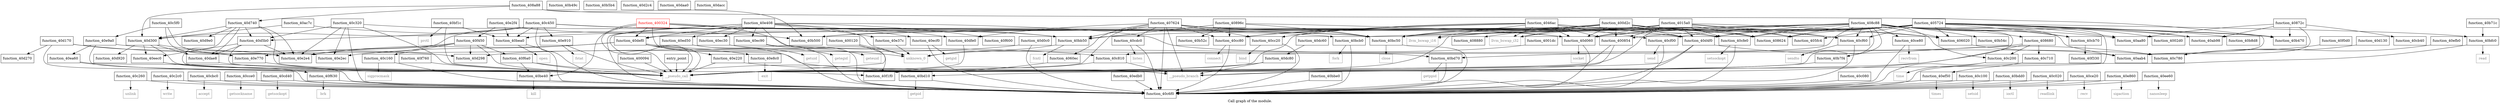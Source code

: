 digraph "Call graph of the module." {
  label="Call graph of the module.";
  node [shape=record];

  Node_function_40b500 [label="{function_40b500}"];
  Node_function_40c260 [label="{function_40c260}"];
  Node_function_40c2c0 [label="{function_40c2c0}"];
  Node_function_40c320 [label="{function_40c320}"];
  Node_function_40c450 [label="{function_40c450}"];
  Node_function_40c5f0 [label="{function_40c5f0}"];
  Node_function_40c6f0 [label="{function_40c6f0}"];
  Node_function_4060ec [label="{function_4060ec}"];
  Node_function_407624 [label="{function_407624}"];
  Node_function_408680 [label="{function_408680}"];
  Node_function_40bd70 [label="{function_40bd70}"];
  Node_function_40872c [label="{function_40872c}"];
  Node_function_408880 [label="{function_408880}"];
  Node_function_40896c [label="{function_40896c}"];
  Node_function_40ab98 [label="{function_40ab98}"];
  Node_function_40b8d8 [label="{function_40b8d8}"];
  Node_function_40b52c [label="{function_40b52c}"];
  Node_function_40ac7c [label="{function_40ac7c}"];
  Node_function_408c88 [label="{function_408c88}"];
  Node_function_40b54c [label="{function_40b54c}"];
  Node_function_40bb50 [label="{function_40bb50}"];
  Node_function_40b470 [label="{function_40b470}"];
  Node_function_40bcb0 [label="{function_40bcb0}"];
  Node_function_40aa80 [label="{function_40aa80}"];
  Node_function_40b49c [label="{function_40b49c}"];
  Node_function_40bbe0 [label="{function_40bbe0}"];
  Node_function_40b71c [label="{function_40b71c}"];
  Node_function_40c710 [label="{function_40c710}"];
  Node_function_40c780 [label="{function_40c780}"];
  Node_function_40c810 [label="{function_40c810}"];
  Node_function_40cb40 [label="{function_40cb40}"];
  Node_function_40cb70 [label="{function_40cb70}"];
  Node_function_40cbc0 [label="{function_40cbc0}"];
  Node_function_40cc20 [label="{function_40cc20}"];
  Node_function_40cc80 [label="{function_40cc80}"];
  Node_function_40cce0 [label="{function_40cce0}"];
  Node_function_40cd40 [label="{function_40cd40}"];
  Node_function_40cdc0 [label="{function_40cdc0}"];
  Node_function_406020 [label="{function_406020}"];
  Node_function_408a88 [label="{function_408a88}"];
  Node_function_40bc50 [label="{function_40bc50}"];
  Node_function_40bd10 [label="{function_40bd10}"];
  Node_function_40aab4 [label="{function_40aab4}"];
  Node_function_40b5b4 [label="{function_40b5b4}"];
  Node_function_40c080 [label="{function_40c080}"];
  Node_function_40c100 [label="{function_40c100}"];
  Node_function_40c160 [label="{function_40c160}"];
  Node_function_40c200 [label="{function_40c200}"];
  Node_function_40bdd0 [label="{function_40bdd0}"];
  Node_function_40be40 [label="{function_40be40}"];
  Node_function_40bea0 [label="{function_40bea0}"];
  Node_function_40bf1c [label="{function_40bf1c}"];
  Node_function_40bfc0 [label="{function_40bfc0}"];
  Node_function_40c020 [label="{function_40c020}"];
  Node_recvfrom [color="gray50", fontcolor="gray50", label="{recvfrom}"];
  Node_send [color="gray50", fontcolor="gray50", label="{send}"];
  Node_sendto [color="gray50", fontcolor="gray50", label="{sendto}"];
  Node_setsockopt [color="gray50", fontcolor="gray50", label="{setsockopt}"];
  Node_socket [color="gray50", fontcolor="gray50", label="{socket}"];
  Node_sigaction [color="gray50", fontcolor="gray50", label="{sigaction}"];
  Node_exit [color="gray50", fontcolor="gray50", label="{exit}"];
  Node_fstat [color="gray50", fontcolor="gray50", label="{fstat}"];
  Node_getegid [color="gray50", fontcolor="gray50", label="{getegid}"];
  Node_geteuid [color="gray50", fontcolor="gray50", label="{geteuid}"];
  Node_getgid [color="gray50", fontcolor="gray50", label="{getgid}"];
  Node_getuid [color="gray50", fontcolor="gray50", label="{getuid}"];
  Node_nanosleep [color="gray50", fontcolor="gray50", label="{nanosleep}"];
  Node_times [color="gray50", fontcolor="gray50", label="{times}"];
  Node_brk [color="gray50", fontcolor="gray50", label="{brk}"];
  Node_llvm_bswap_i32 [color="gray50", fontcolor="gray50", label="{llvm_bswap_i32}"];
  Node_llvm_bswap_i16 [color="gray50", fontcolor="gray50", label="{llvm_bswap_i16}"];
  Node_function_40ce20 [label="{function_40ce20}"];
  Node_function_40ce80 [label="{function_40ce80}"];
  Node_function_40cf00 [label="{function_40cf00}"];
  Node_function_40cf60 [label="{function_40cf60}"];
  Node_function_40cfe0 [label="{function_40cfe0}"];
  Node_function_40d060 [label="{function_40d060}"];
  Node_function_40d0c0 [label="{function_40d0c0}"];
  Node_function_40d130 [label="{function_40d130}"];
  Node_function_40d170 [label="{function_40d170}"];
  Node_function_40d270 [label="{function_40d270}"];
  Node_function_40d298 [label="{function_40d298}"];
  Node_function_40d2c4 [label="{function_40d2c4}"];
  Node_function_40d300 [label="{function_40d300}"];
  Node_function_40d4f0 [label="{function_40d4f0}"];
  Node_function_40d5b0 [label="{function_40d5b0}"];
  Node_function_40d740 [label="{function_40d740}"];
  Node_function_40d920 [label="{function_40d920}"];
  Node_function_40d9e0 [label="{function_40d9e0}"];
  Node_function_40daa0 [label="{function_40daa0}"];
  Node_function_40dacc [label="{function_40dacc}"];
  Node_function_40dae8 [label="{function_40dae8}"];
  Node_function_40dc60 [label="{function_40dc60}"];
  Node_function_40dc80 [label="{function_40dc80}"];
  Node_function_40def0 [label="{function_40def0}"];
  Node_function_40dfe0 [label="{function_40dfe0}"];
  Node_function_40e220 [label="{function_40e220}"];
  Node_function_40e2e4 [label="{function_40e2e4}"];
  Node_function_40e2ec [label="{function_40e2ec}"];
  Node_function_40e2f4 [label="{function_40e2f4}"];
  Node_function_40e37c [label="{function_40e37c}"];
  Node_function_40e408 [label="{function_40e408}"];
  Node_function_40e770 [label="{function_40e770}"];
  Node_function_40e860 [label="{function_40e860}"];
  Node_function_40e8c0 [label="{function_40e8c0}"];
  Node_function_40e910 [label="{function_40e910}"];
  Node_function_40e9a0 [label="{function_40e9a0}"];
  Node_function_40ea60 [label="{function_40ea60}"];
  Node_function_40ec30 [label="{function_40ec30}"];
  Node_function_40ec90 [label="{function_40ec90}"];
  Node_function_40ecf0 [label="{function_40ecf0}"];
  Node_function_40ed50 [label="{function_40ed50}"];
  Node_function_40edb0 [label="{function_40edb0}"];
  Node_function_40ee60 [label="{function_40ee60}"];
  Node_function_40eec0 [label="{function_40eec0}"];
  Node_function_40ef50 [label="{function_40ef50}"];
  Node_function_40efb0 [label="{function_40efb0}"];
  Node_function_40f0d0 [label="{function_40f0d0}"];
  Node_function_40f1f0 [label="{function_40f1f0}"];
  Node_function_40f330 [label="{function_40f330}"];
  Node_function_40f450 [label="{function_40f450}"];
  Node_function_40f600 [label="{function_40f600}"];
  Node_function_40f630 [label="{function_40f630}"];
  Node_function_40f6a0 [label="{function_40f6a0}"];
  Node_function_40f760 [label="{function_40f760}"];
  Node_unknown_0 [color="gray50", fontcolor="gray50", label="{unknown_0}"];
  Node_getppid [color="gray50", fontcolor="gray50", label="{getppid}"];
  Node_fcntl [color="gray50", fontcolor="gray50", label="{fcntl}"];
  Node_close [color="gray50", fontcolor="gray50", label="{close}"];
  Node_fork [color="gray50", fontcolor="gray50", label="{fork}"];
  Node_getpid [color="gray50", fontcolor="gray50", label="{getpid}"];
  Node_ioctl [color="gray50", fontcolor="gray50", label="{ioctl}"];
  Node_kill [color="gray50", fontcolor="gray50", label="{kill}"];
  Node_open [color="gray50", fontcolor="gray50", label="{open}"];
  Node_prctl [color="gray50", fontcolor="gray50", label="{prctl}"];
  Node_read [color="gray50", fontcolor="gray50", label="{read}"];
  Node_readlink [color="gray50", fontcolor="gray50", label="{readlink}"];
  Node_setsid [color="gray50", fontcolor="gray50", label="{setsid}"];
  Node_sigprocmask [color="gray50", fontcolor="gray50", label="{sigprocmask}"];
  Node_time [color="gray50", fontcolor="gray50", label="{time}"];
  Node_unlink [color="gray50", fontcolor="gray50", label="{unlink}"];
  Node_write [color="gray50", fontcolor="gray50", label="{write}"];
  Node_accept [color="gray50", fontcolor="gray50", label="{accept}"];
  Node_bind [color="gray50", fontcolor="gray50", label="{bind}"];
  Node_connect [color="gray50", fontcolor="gray50", label="{connect}"];
  Node_getsockname [color="gray50", fontcolor="gray50", label="{getsockname}"];
  Node_getsockopt [color="gray50", fontcolor="gray50", label="{getsockopt}"];
  Node_listen [color="gray50", fontcolor="gray50", label="{listen}"];
  Node_recv [color="gray50", fontcolor="gray50", label="{recv}"];
  Node_function_40b7f4 [label="{function_40b7f4}"];
  Node___pseudo_call [color="gray50", fontcolor="gray50", label="{__pseudo_call}"];
  Node___pseudo_branch [color="gray50", fontcolor="gray50", label="{__pseudo_branch}"];
  Node_function_400094 [label="{function_400094}"];
  Node_function_400120 [label="{function_400120}"];
  Node_function_4001dc [label="{function_4001dc}"];
  Node_entry_point [label="{entry_point}"];
  Node_function_4002d0 [label="{function_4002d0}"];
  Node_function_400324 [color="red", fontcolor="red", label="{function_400324}"];
  Node_function_400854 [label="{function_400854}"];
  Node_function_408624 [label="{function_408624}"];
  Node_function_400d2c [label="{function_400d2c}"];
  Node_function_4015a0 [label="{function_4015a0}"];
  Node_function_4046ac [label="{function_4046ac}"];
  Node_function_405724 [label="{function_405724}"];
  Node_function_405fc4 [label="{function_405fc4}"];
  Node_function_40c260 -> Node_function_40c6f0;
  Node_function_40c260 -> Node_unlink;
  Node_function_40c2c0 -> Node_function_40c6f0;
  Node_function_40c2c0 -> Node_write;
  Node_function_40c320 -> Node_function_40c6f0;
  Node_function_40c320 -> Node_function_40bc50;
  Node_function_40c320 -> Node_function_40d5b0;
  Node_function_40c320 -> Node_function_40e2e4;
  Node_function_40c320 -> Node_function_40e2ec;
  Node_function_40c320 -> Node___pseudo_call;
  Node_function_40c450 -> Node_function_40c6f0;
  Node_function_40c450 -> Node_function_40bb50;
  Node_function_40c450 -> Node_function_40bc50;
  Node_function_40c450 -> Node_function_40bea0;
  Node_function_40c450 -> Node_function_40d300;
  Node_function_40c450 -> Node_function_40d4f0;
  Node_function_40c450 -> Node_function_40d5b0;
  Node_function_40c450 -> Node_function_40e2e4;
  Node_function_40c450 -> Node_function_40e910;
  Node_function_40c5f0 -> Node_function_40e2e4;
  Node_function_40c5f0 -> Node_function_40e2ec;
  Node_function_40c5f0 -> Node_function_40e9a0;
  Node_function_4060ec -> Node___pseudo_call;
  Node_function_407624 -> Node_function_40c6f0;
  Node_function_407624 -> Node_function_4060ec;
  Node_function_407624 -> Node_function_40bb50;
  Node_function_407624 -> Node_function_40cc20;
  Node_function_407624 -> Node_function_40cc80;
  Node_function_407624 -> Node_function_40cdc0;
  Node_function_407624 -> Node_function_40bc50;
  Node_function_407624 -> Node_function_40cfe0;
  Node_function_407624 -> Node_function_40d060;
  Node_function_407624 -> Node_function_40dfe0;
  Node_function_407624 -> Node___pseudo_call;
  Node_function_407624 -> Node___pseudo_branch;
  Node_function_408680 -> Node_function_40bd70;
  Node_function_408680 -> Node_function_40c710;
  Node_function_408680 -> Node_function_40bd10;
  Node_function_408680 -> Node_function_40c200;
  Node_function_40bd70 -> Node_function_40c6f0;
  Node_function_40bd70 -> Node_getppid;
  Node_function_40872c -> Node_function_40ab98;
  Node_function_40872c -> Node_function_40b470;
  Node_function_40872c -> Node_function_40aa80;
  Node_function_40872c -> Node_function_40cb40;
  Node_function_40872c -> Node_function_40aab4;
  Node_function_40896c -> Node_function_40b52c;
  Node_function_40896c -> Node_function_40bb50;
  Node_function_40896c -> Node_function_40cc80;
  Node_function_40896c -> Node_function_40bc50;
  Node_function_40896c -> Node_function_40d060;
  Node_function_40ac7c -> Node_function_40b500;
  Node_function_40ac7c -> Node_function_40d300;
  Node_function_408c88 -> Node_function_408680;
  Node_function_408c88 -> Node_function_40ab98;
  Node_function_408c88 -> Node_function_40b54c;
  Node_function_408c88 -> Node_function_40bb50;
  Node_function_408c88 -> Node_function_40bcb0;
  Node_function_408c88 -> Node_function_40aa80;
  Node_function_408c88 -> Node_function_40c810;
  Node_function_408c88 -> Node_function_40cb70;
  Node_function_408c88 -> Node_function_40cc80;
  Node_function_408c88 -> Node_function_406020;
  Node_function_408c88 -> Node_function_40bc50;
  Node_function_408c88 -> Node_function_40aab4;
  Node_function_408c88 -> Node_function_40c200;
  Node_function_408c88 -> Node_function_40ce80;
  Node_function_408c88 -> Node_function_40cf00;
  Node_function_408c88 -> Node_function_40cf60;
  Node_function_408c88 -> Node_function_40cfe0;
  Node_function_408c88 -> Node_function_40d060;
  Node_function_408c88 -> Node_function_40d4f0;
  Node_function_408c88 -> Node_function_40def0;
  Node_function_408c88 -> Node_function_40b7f4;
  Node_function_408c88 -> Node___pseudo_call;
  Node_function_408c88 -> Node___pseudo_branch;
  Node_function_408c88 -> Node_function_408624;
  Node_function_40bb50 -> Node_unknown_0;
  Node_function_40bb50 -> Node_fcntl;
  Node_function_40bcb0 -> Node_function_40c6f0;
  Node_function_40bcb0 -> Node_fork;
  Node_function_40bbe0 -> Node_function_40c6f0;
  Node_function_40b71c -> Node_function_40bfc0;
  Node_function_40c710 -> Node_function_40ef50;
  Node_function_40c810 -> Node_function_40f1f0;
  Node_function_40c810 -> Node___pseudo_branch;
  Node_function_40cb70 -> Node_function_40f330;
  Node_function_40cbc0 -> Node_function_40c6f0;
  Node_function_40cbc0 -> Node_accept;
  Node_function_40cc20 -> Node_function_40c6f0;
  Node_function_40cc20 -> Node_bind;
  Node_function_40cc80 -> Node_function_40c6f0;
  Node_function_40cc80 -> Node_connect;
  Node_function_40cce0 -> Node_function_40c6f0;
  Node_function_40cce0 -> Node_getsockname;
  Node_function_40cd40 -> Node_function_40c6f0;
  Node_function_40cd40 -> Node_getsockopt;
  Node_function_40cdc0 -> Node_function_40c6f0;
  Node_function_40cdc0 -> Node_listen;
  Node_function_406020 -> Node_function_40aab4;
  Node_function_408a88 -> Node_function_40b500;
  Node_function_408a88 -> Node_function_40b470;
  Node_function_408a88 -> Node_function_40d300;
  Node_function_408a88 -> Node_function_40d740;
  Node_function_40bc50 -> Node_function_40c6f0;
  Node_function_40bc50 -> Node_close;
  Node_function_40bd10 -> Node_function_40c6f0;
  Node_function_40bd10 -> Node_getpid;
  Node_function_40c080 -> Node_function_40c6f0;
  Node_function_40c100 -> Node_function_40c6f0;
  Node_function_40c100 -> Node_setsid;
  Node_function_40c160 -> Node_function_40c6f0;
  Node_function_40c160 -> Node_sigprocmask;
  Node_function_40c200 -> Node_function_40c6f0;
  Node_function_40c200 -> Node_time;
  Node_function_40bdd0 -> Node_function_40c6f0;
  Node_function_40bdd0 -> Node_ioctl;
  Node_function_40be40 -> Node_function_40c6f0;
  Node_function_40be40 -> Node_kill;
  Node_function_40bea0 -> Node_function_40c6f0;
  Node_function_40bea0 -> Node_open;
  Node_function_40bf1c -> Node_function_40bea0;
  Node_function_40bf1c -> Node_prctl;
  Node_function_40bf1c -> Node___pseudo_call;
  Node_function_40bfc0 -> Node_function_40c6f0;
  Node_function_40bfc0 -> Node_read;
  Node_function_40c020 -> Node_function_40c6f0;
  Node_function_40c020 -> Node_readlink;
  Node_function_40ce20 -> Node_function_40c6f0;
  Node_function_40ce20 -> Node_recv;
  Node_function_40ce80 -> Node_function_40c6f0;
  Node_function_40ce80 -> Node_recvfrom;
  Node_function_40cf00 -> Node_function_40c6f0;
  Node_function_40cf00 -> Node_send;
  Node_function_40cf60 -> Node_function_40c6f0;
  Node_function_40cf60 -> Node_sendto;
  Node_function_40cfe0 -> Node_function_40c6f0;
  Node_function_40cfe0 -> Node_setsockopt;
  Node_function_40d060 -> Node_function_40c6f0;
  Node_function_40d060 -> Node_socket;
  Node_function_40d0c0 -> Node_function_40c6f0;
  Node_function_40d0c0 -> Node_function_40d298;
  Node_function_40d130 -> Node_function_40c780;
  Node_function_40d170 -> Node_function_40c6f0;
  Node_function_40d170 -> Node_function_40d270;
  Node_function_40d170 -> Node_function_40d298;
  Node_function_40d170 -> Node_function_40e770;
  Node_function_40d300 -> Node_function_40d920;
  Node_function_40d300 -> Node_function_40dae8;
  Node_function_40d300 -> Node_function_40e2e4;
  Node_function_40d300 -> Node_function_40eec0;
  Node_function_40d300 -> Node___pseudo_call;
  Node_function_40d4f0 -> Node_function_40c6f0;
  Node_function_40d4f0 -> Node_function_40c780;
  Node_function_40d4f0 -> Node___pseudo_call;
  Node_function_40d5b0 -> Node_function_40dae8;
  Node_function_40d5b0 -> Node_function_40e2e4;
  Node_function_40d5b0 -> Node_function_40eec0;
  Node_function_40d5b0 -> Node___pseudo_call;
  Node_function_40d740 -> Node_function_40d300;
  Node_function_40d740 -> Node_function_40d5b0;
  Node_function_40d740 -> Node_function_40d9e0;
  Node_function_40d740 -> Node_function_40dae8;
  Node_function_40d740 -> Node_function_40e2e4;
  Node_function_40d740 -> Node_function_40f1f0;
  Node_function_40d740 -> Node___pseudo_call;
  Node_function_40dae8 -> Node___pseudo_call;
  Node_function_40dc60 -> Node_function_40dc80;
  Node_function_40dc80 -> Node___pseudo_call;
  Node_function_40dc80 -> Node___pseudo_branch;
  Node_function_40def0 -> Node_function_40e220;
  Node_function_40def0 -> Node_function_40e2e4;
  Node_function_40def0 -> Node_function_40e2ec;
  Node_function_40def0 -> Node_function_40e8c0;
  Node_function_40def0 -> Node_unknown_0;
  Node_function_40def0 -> Node___pseudo_call;
  Node_function_40dfe0 -> Node___pseudo_call;
  Node_function_40e220 -> Node___pseudo_call;
  Node_function_40e220 -> Node___pseudo_branch;
  Node_function_40e2f4 -> Node_function_40bb50;
  Node_function_40e2f4 -> Node_function_40bea0;
  Node_function_40e2f4 -> Node_function_40f450;
  Node_function_40e37c -> Node_unknown_0;
  Node_function_40e408 -> Node_function_40c6f0;
  Node_function_40e408 -> Node_function_40c780;
  Node_function_40e408 -> Node_function_40def0;
  Node_function_40e408 -> Node_function_40e37c;
  Node_function_40e408 -> Node_function_40ec30;
  Node_function_40e408 -> Node_function_40ec90;
  Node_function_40e408 -> Node_function_40ecf0;
  Node_function_40e408 -> Node_function_40ed50;
  Node_function_40e408 -> Node_function_40f1f0;
  Node_function_40e408 -> Node_function_40f600;
  Node_function_40e408 -> Node_unknown_0;
  Node_function_40e408 -> Node___pseudo_call;
  Node_function_40e770 -> Node___pseudo_call;
  Node_function_40e860 -> Node_function_40c6f0;
  Node_function_40e860 -> Node_sigaction;
  Node_function_40e8c0 -> Node_exit;
  Node_function_40e910 -> Node_fstat;
  Node_function_40e910 -> Node___pseudo_call;
  Node_function_40e9a0 -> Node_function_40c810;
  Node_function_40e9a0 -> Node_function_40ea60;
  Node_function_40e9a0 -> Node___pseudo_call;
  Node_function_40ea60 -> Node_function_40c6f0;
  Node_function_40ea60 -> Node___pseudo_call;
  Node_function_40ec30 -> Node_function_40c6f0;
  Node_function_40ec30 -> Node_getegid;
  Node_function_40ec90 -> Node_function_40c6f0;
  Node_function_40ec90 -> Node_geteuid;
  Node_function_40ecf0 -> Node_function_40c6f0;
  Node_function_40ecf0 -> Node_getgid;
  Node_function_40ed50 -> Node_function_40c6f0;
  Node_function_40ed50 -> Node_getuid;
  Node_function_40edb0 -> Node_function_40c6f0;
  Node_function_40ee60 -> Node_function_40c6f0;
  Node_function_40ee60 -> Node_nanosleep;
  Node_function_40eec0 -> Node_function_40f630;
  Node_function_40eec0 -> Node___pseudo_call;
  Node_function_40ef50 -> Node_function_40c6f0;
  Node_function_40ef50 -> Node_times;
  Node_function_40efb0 -> Node_function_40c780;
  Node_function_40f0d0 -> Node_function_40c780;
  Node_function_40f450 -> Node_function_40c160;
  Node_function_40f450 -> Node_function_40d298;
  Node_function_40f450 -> Node_function_40e2e4;
  Node_function_40f450 -> Node_function_40e770;
  Node_function_40f450 -> Node_function_40f6a0;
  Node_function_40f450 -> Node___pseudo_call;
  Node_function_40f630 -> Node_function_40c6f0;
  Node_function_40f630 -> Node_brk;
  Node_function_40f6a0 -> Node_function_40bd10;
  Node_function_40f6a0 -> Node_function_40be40;
  Node_function_40f6a0 -> Node___pseudo_call;
  Node_function_40f760 -> Node___pseudo_call;
  Node_function_40b7f4 -> Node___pseudo_call;
  Node_function_400094 -> Node___pseudo_call;
  Node_function_400120 -> Node_unknown_0;
  Node_function_400120 -> Node___pseudo_call;
  Node_function_4001dc -> Node_unknown_0;
  Node_entry_point -> Node___pseudo_call;
  Node_function_400324 -> Node_function_40bd70;
  Node_function_400324 -> Node_function_40bcb0;
  Node_function_400324 -> Node_function_40be40;
  Node_function_400324 -> Node_function_40def0;
  Node_function_400324 -> Node_function_40dfe0;
  Node_function_400324 -> Node___pseudo_call;
  Node_function_400324 -> Node___pseudo_branch;
  Node_function_400854 -> Node___pseudo_call;
  Node_function_400854 -> Node___pseudo_branch;
  Node_function_400d2c -> Node_function_40b500;
  Node_function_400d2c -> Node_function_408880;
  Node_function_400d2c -> Node_function_406020;
  Node_function_400d2c -> Node_function_40bc50;
  Node_function_400d2c -> Node_llvm_bswap_i32;
  Node_function_400d2c -> Node_function_40cf60;
  Node_function_400d2c -> Node_function_40cfe0;
  Node_function_400d2c -> Node_function_40d060;
  Node_function_400d2c -> Node_function_40d4f0;
  Node_function_400d2c -> Node___pseudo_call;
  Node_function_400d2c -> Node_function_400854;
  Node_function_400d2c -> Node_function_408624;
  Node_function_400d2c -> Node_function_405fc4;
  Node_function_4015a0 -> Node_function_406020;
  Node_function_4015a0 -> Node_function_40bc50;
  Node_function_4015a0 -> Node_llvm_bswap_i32;
  Node_function_4015a0 -> Node_llvm_bswap_i16;
  Node_function_4015a0 -> Node_function_40cf60;
  Node_function_4015a0 -> Node_function_40cfe0;
  Node_function_4015a0 -> Node_function_40d060;
  Node_function_4015a0 -> Node_function_40d4f0;
  Node_function_4015a0 -> Node___pseudo_call;
  Node_function_4015a0 -> Node_function_400854;
  Node_function_4015a0 -> Node_function_408624;
  Node_function_4015a0 -> Node_function_405fc4;
  Node_function_4046ac -> Node_function_40cc20;
  Node_function_4046ac -> Node_function_40cc80;
  Node_function_4046ac -> Node_llvm_bswap_i32;
  Node_function_4046ac -> Node_llvm_bswap_i16;
  Node_function_4046ac -> Node_function_40cf00;
  Node_function_4046ac -> Node_function_40d060;
  Node_function_4046ac -> Node_function_40d4f0;
  Node_function_4046ac -> Node___pseudo_call;
  Node_function_4046ac -> Node_function_400854;
  Node_function_4046ac -> Node_function_408624;
  Node_function_405724 -> Node_function_40b500;
  Node_function_405724 -> Node_function_40ab98;
  Node_function_405724 -> Node_function_40b8d8;
  Node_function_405724 -> Node_function_40b470;
  Node_function_405724 -> Node_function_40aa80;
  Node_function_405724 -> Node_function_40cb70;
  Node_function_405724 -> Node_function_406020;
  Node_function_405724 -> Node_function_40bc50;
  Node_function_405724 -> Node_function_40aab4;
  Node_function_405724 -> Node_function_40bea0;
  Node_function_405724 -> Node_function_40bfc0;
  Node_function_405724 -> Node_function_40cf60;
  Node_function_405724 -> Node_function_40cfe0;
  Node_function_405724 -> Node_function_40d060;
  Node_function_405724 -> Node_function_40d4f0;
  Node_function_405724 -> Node___pseudo_call;
  Node_function_405724 -> Node_function_4002d0;
  Node_function_405724 -> Node_function_400854;
  Node_function_405724 -> Node_function_408624;
  Node_function_405724 -> Node_function_405fc4;
}
